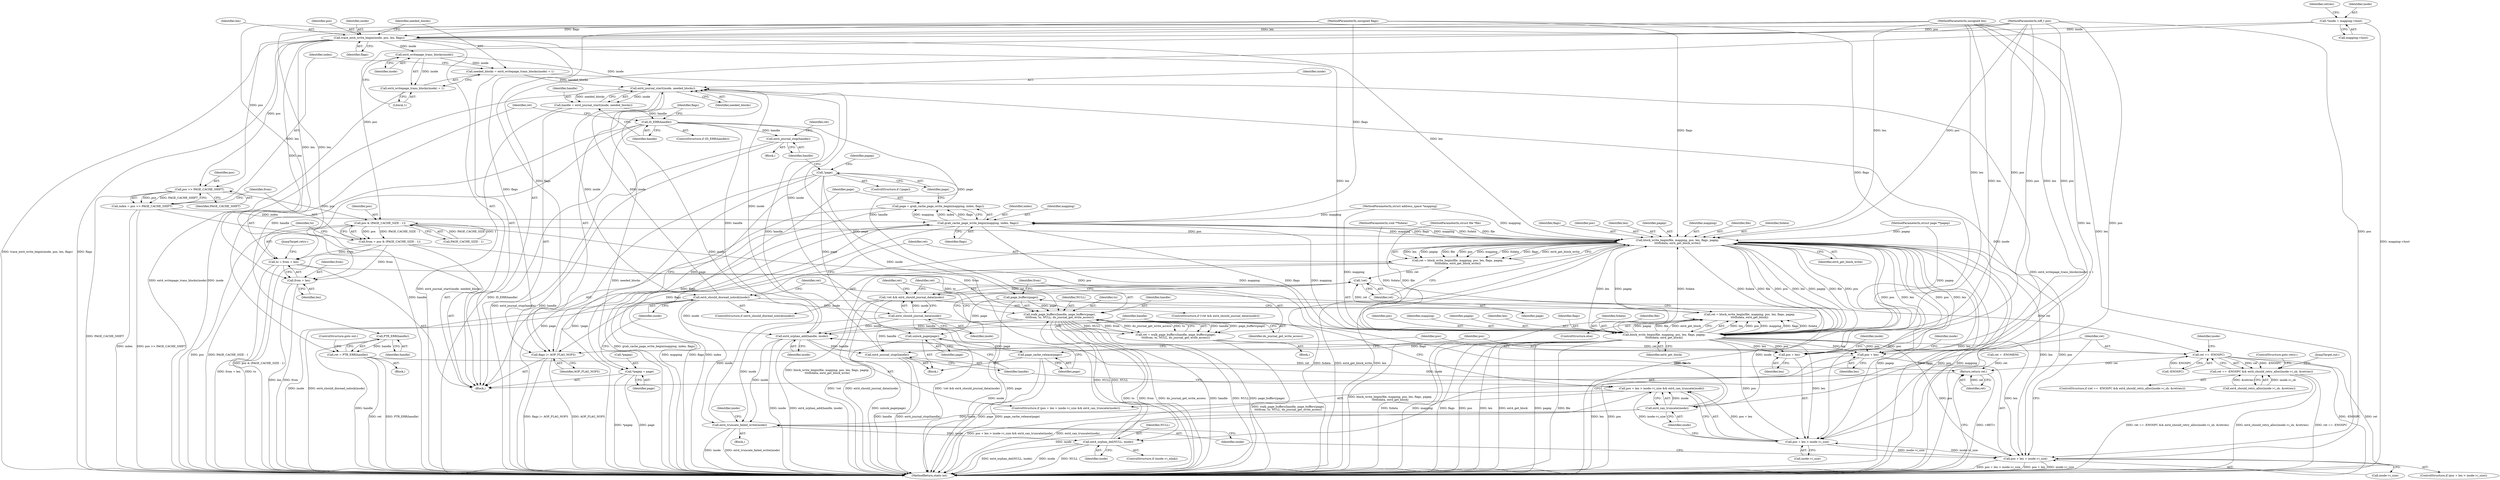 digraph "0_linux_744692dc059845b2a3022119871846e74d4f6e11_11@pointer" {
"1000114" [label="(Call,*inode = mapping->host)"];
"1000130" [label="(Call,trace_ext4_write_begin(inode, pos, len, flags))"];
"1000138" [label="(Call,ext4_writepage_trans_blocks(inode))"];
"1000135" [label="(Call,needed_blocks = ext4_writepage_trans_blocks(inode) + 1)"];
"1000161" [label="(Call,ext4_journal_start(inode, needed_blocks))"];
"1000159" [label="(Call,handle = ext4_journal_start(inode, needed_blocks))"];
"1000165" [label="(Call,IS_ERR(handle))"];
"1000170" [label="(Call,PTR_ERR(handle))"];
"1000168" [label="(Call,ret = PTR_ERR(handle))"];
"1000295" [label="(Return,return ret;)"];
"1000186" [label="(Call,ext4_journal_stop(handle))"];
"1000232" [label="(Call,walk_page_buffers(handle, page_buffers(page),\n\t\t\t\tfrom, to, NULL, do_journal_get_write_access))"];
"1000230" [label="(Call,ret = walk_page_buffers(handle, page_buffers(page),\n\t\t\t\tfrom, to, NULL, do_journal_get_write_access))"];
"1000283" [label="(Call,ret == -ENOSPC)"];
"1000282" [label="(Call,ret == -ENOSPC && ext4_should_retry_alloc(inode->i_sb, &retries))"];
"1000258" [label="(Call,ext4_orphan_add(handle, inode))"];
"1000261" [label="(Call,ext4_journal_stop(handle))"];
"1000272" [label="(Call,ext4_truncate_failed_write(inode))"];
"1000278" [label="(Call,ext4_orphan_del(NULL, inode))"];
"1000198" [label="(Call,ext4_should_dioread_nolock(inode))"];
"1000227" [label="(Call,ext4_should_journal_data(inode))"];
"1000224" [label="(Call,!ret && ext4_should_journal_data(inode))"];
"1000256" [label="(Call,ext4_can_truncate(inode))"];
"1000248" [label="(Call,pos + len > inode->i_size && ext4_can_truncate(inode))"];
"1000137" [label="(Call,ext4_writepage_trans_blocks(inode) + 1)"];
"1000143" [label="(Call,pos >> PAGE_CACHE_SHIFT)"];
"1000141" [label="(Call,index = pos >> PAGE_CACHE_SHIFT)"];
"1000178" [label="(Call,grab_cache_page_write_begin(mapping, index, flags))"];
"1000176" [label="(Call,page = grab_cache_page_write_begin(mapping, index, flags))"];
"1000183" [label="(Call,!page)"];
"1000193" [label="(Call,*pagep = page)"];
"1000234" [label="(Call,page_buffers(page))"];
"1000243" [label="(Call,unlock_page(page))"];
"1000245" [label="(Call,page_cache_release(page))"];
"1000202" [label="(Call,block_write_begin(file, mapping, pos, len, flags, pagep,\n\t\t\t\tfsdata, ext4_get_block_write))"];
"1000173" [label="(Call,flags |= AOP_FLAG_NOFS)"];
"1000200" [label="(Call,ret = block_write_begin(file, mapping, pos, len, flags, pagep,\n\t\t\t\tfsdata, ext4_get_block_write))"];
"1000225" [label="(Call,!ret)"];
"1000214" [label="(Call,block_write_begin(file, mapping, pos, len, flags, pagep,\n\t\t\t\tfsdata, ext4_get_block))"];
"1000212" [label="(Call,ret = block_write_begin(file, mapping, pos, len, flags, pagep,\n\t\t\t\tfsdata, ext4_get_block))"];
"1000249" [label="(Call,pos + len > inode->i_size)"];
"1000264" [label="(Call,pos + len > inode->i_size)"];
"1000250" [label="(Call,pos + len)"];
"1000265" [label="(Call,pos + len)"];
"1000148" [label="(Call,pos & (PAGE_CACHE_SIZE - 1))"];
"1000146" [label="(Call,from = pos & (PAGE_CACHE_SIZE - 1))"];
"1000153" [label="(Call,to = from + len)"];
"1000155" [label="(Call,from + len)"];
"1000227" [label="(Call,ext4_should_journal_data(inode))"];
"1000133" [label="(Identifier,len)"];
"1000283" [label="(Call,ret == -ENOSPC)"];
"1000224" [label="(Call,!ret && ext4_should_journal_data(inode))"];
"1000204" [label="(Identifier,mapping)"];
"1000124" [label="(Identifier,retries)"];
"1000177" [label="(Identifier,page)"];
"1000241" [label="(Identifier,ret)"];
"1000226" [label="(Identifier,ret)"];
"1000137" [label="(Call,ext4_writepage_trans_blocks(inode) + 1)"];
"1000279" [label="(Identifier,NULL)"];
"1000134" [label="(Identifier,flags)"];
"1000252" [label="(Identifier,len)"];
"1000203" [label="(Identifier,file)"];
"1000264" [label="(Call,pos + len > inode->i_size)"];
"1000166" [label="(Identifier,handle)"];
"1000257" [label="(Identifier,inode)"];
"1000187" [label="(Identifier,handle)"];
"1000250" [label="(Call,pos + len)"];
"1000272" [label="(Call,ext4_truncate_failed_write(inode))"];
"1000183" [label="(Call,!page)"];
"1000201" [label="(Identifier,ret)"];
"1000213" [label="(Identifier,ret)"];
"1000233" [label="(Identifier,handle)"];
"1000135" [label="(Call,needed_blocks = ext4_writepage_trans_blocks(inode) + 1)"];
"1000139" [label="(Identifier,inode)"];
"1000260" [label="(Identifier,inode)"];
"1000175" [label="(Identifier,AOP_FLAG_NOFS)"];
"1000180" [label="(Identifier,index)"];
"1000297" [label="(MethodReturn,static int)"];
"1000109" [label="(MethodParameterIn,unsigned flags)"];
"1000132" [label="(Identifier,pos)"];
"1000268" [label="(Call,inode->i_size)"];
"1000225" [label="(Call,!ret)"];
"1000188" [label="(Call,ret = -ENOMEM)"];
"1000172" [label="(ControlStructure,goto out;)"];
"1000246" [label="(Identifier,page)"];
"1000179" [label="(Identifier,mapping)"];
"1000181" [label="(Identifier,flags)"];
"1000131" [label="(Identifier,inode)"];
"1000222" [label="(Identifier,ext4_get_block)"];
"1000185" [label="(Block,)"];
"1000199" [label="(Identifier,inode)"];
"1000165" [label="(Call,IS_ERR(handle))"];
"1000209" [label="(Identifier,fsdata)"];
"1000116" [label="(Call,mapping->host)"];
"1000173" [label="(Call,flags |= AOP_FLAG_NOFS)"];
"1000258" [label="(Call,ext4_orphan_add(handle, inode))"];
"1000194" [label="(Call,*pagep)"];
"1000265" [label="(Call,pos + len)"];
"1000168" [label="(Call,ret = PTR_ERR(handle))"];
"1000253" [label="(Call,inode->i_size)"];
"1000115" [label="(Identifier,inode)"];
"1000212" [label="(Call,ret = block_write_begin(file, mapping, pos, len, flags, pagep,\n\t\t\t\tfsdata, ext4_get_block))"];
"1000230" [label="(Call,ret = walk_page_buffers(handle, page_buffers(page),\n\t\t\t\tfrom, to, NULL, do_journal_get_write_access))"];
"1000159" [label="(Call,handle = ext4_journal_start(inode, needed_blocks))"];
"1000198" [label="(Call,ext4_should_dioread_nolock(inode))"];
"1000140" [label="(Literal,1)"];
"1000261" [label="(Call,ext4_journal_stop(handle))"];
"1000105" [label="(MethodParameterIn,struct file *file)"];
"1000162" [label="(Identifier,inode)"];
"1000217" [label="(Identifier,pos)"];
"1000138" [label="(Call,ext4_writepage_trans_blocks(inode))"];
"1000157" [label="(Identifier,len)"];
"1000144" [label="(Identifier,pos)"];
"1000229" [label="(Block,)"];
"1000259" [label="(Identifier,handle)"];
"1000189" [label="(Identifier,ret)"];
"1000107" [label="(MethodParameterIn,loff_t pos)"];
"1000235" [label="(Identifier,page)"];
"1000284" [label="(Identifier,ret)"];
"1000242" [label="(Block,)"];
"1000245" [label="(Call,page_cache_release(page))"];
"1000282" [label="(Call,ret == -ENOSPC && ext4_should_retry_alloc(inode->i_sb, &retries))"];
"1000148" [label="(Call,pos & (PAGE_CACHE_SIZE - 1))"];
"1000228" [label="(Identifier,inode)"];
"1000153" [label="(Call,to = from + len)"];
"1000287" [label="(Call,ext4_should_retry_alloc(inode->i_sb, &retries))"];
"1000232" [label="(Call,walk_page_buffers(handle, page_buffers(page),\n\t\t\t\tfrom, to, NULL, do_journal_get_write_access))"];
"1000154" [label="(Identifier,to)"];
"1000216" [label="(Identifier,mapping)"];
"1000169" [label="(Identifier,ret)"];
"1000263" [label="(ControlStructure,if (pos + len > inode->i_size))"];
"1000143" [label="(Call,pos >> PAGE_CACHE_SHIFT)"];
"1000161" [label="(Call,ext4_journal_start(inode, needed_blocks))"];
"1000267" [label="(Identifier,len)"];
"1000254" [label="(Identifier,inode)"];
"1000114" [label="(Call,*inode = mapping->host)"];
"1000285" [label="(Call,-ENOSPC)"];
"1000141" [label="(Call,index = pos >> PAGE_CACHE_SHIFT)"];
"1000200" [label="(Call,ret = block_write_begin(file, mapping, pos, len, flags, pagep,\n\t\t\t\tfsdata, ext4_get_block_write))"];
"1000186" [label="(Call,ext4_journal_stop(handle))"];
"1000184" [label="(Identifier,page)"];
"1000195" [label="(Identifier,pagep)"];
"1000155" [label="(Call,from + len)"];
"1000142" [label="(Identifier,index)"];
"1000110" [label="(MethodParameterIn,struct page **pagep)"];
"1000269" [label="(Identifier,inode)"];
"1000266" [label="(Identifier,pos)"];
"1000211" [label="(ControlStructure,else)"];
"1000234" [label="(Call,page_buffers(page))"];
"1000108" [label="(MethodParameterIn,unsigned len)"];
"1000197" [label="(ControlStructure,if (ext4_should_dioread_nolock(inode)))"];
"1000248" [label="(Call,pos + len > inode->i_size && ext4_can_truncate(inode))"];
"1000244" [label="(Identifier,page)"];
"1000176" [label="(Call,page = grab_cache_page_write_begin(mapping, index, flags))"];
"1000170" [label="(Call,PTR_ERR(handle))"];
"1000146" [label="(Call,from = pos & (PAGE_CACHE_SIZE - 1))"];
"1000112" [label="(Block,)"];
"1000158" [label="(JumpTarget,retry:)"];
"1000196" [label="(Identifier,page)"];
"1000271" [label="(Block,)"];
"1000163" [label="(Identifier,needed_blocks)"];
"1000238" [label="(Identifier,NULL)"];
"1000149" [label="(Identifier,pos)"];
"1000293" [label="(ControlStructure,goto retry;)"];
"1000223" [label="(ControlStructure,if (!ret && ext4_should_journal_data(inode)))"];
"1000147" [label="(Identifier,from)"];
"1000193" [label="(Call,*pagep = page)"];
"1000276" [label="(Identifier,inode)"];
"1000207" [label="(Identifier,flags)"];
"1000262" [label="(Identifier,handle)"];
"1000294" [label="(JumpTarget,out:)"];
"1000289" [label="(Identifier,inode)"];
"1000239" [label="(Identifier,do_journal_get_write_access)"];
"1000156" [label="(Identifier,from)"];
"1000280" [label="(Identifier,inode)"];
"1000220" [label="(Identifier,pagep)"];
"1000150" [label="(Call,PAGE_CACHE_SIZE - 1)"];
"1000218" [label="(Identifier,len)"];
"1000210" [label="(Identifier,ext4_get_block_write)"];
"1000295" [label="(Return,return ret;)"];
"1000296" [label="(Identifier,ret)"];
"1000247" [label="(ControlStructure,if (pos + len > inode->i_size && ext4_can_truncate(inode)))"];
"1000164" [label="(ControlStructure,if (IS_ERR(handle)))"];
"1000174" [label="(Identifier,flags)"];
"1000182" [label="(ControlStructure,if (!page))"];
"1000251" [label="(Identifier,pos)"];
"1000256" [label="(Call,ext4_can_truncate(inode))"];
"1000219" [label="(Identifier,flags)"];
"1000145" [label="(Identifier,PAGE_CACHE_SHIFT)"];
"1000171" [label="(Identifier,handle)"];
"1000214" [label="(Call,block_write_begin(file, mapping, pos, len, flags, pagep,\n\t\t\t\tfsdata, ext4_get_block))"];
"1000178" [label="(Call,grab_cache_page_write_begin(mapping, index, flags))"];
"1000130" [label="(Call,trace_ext4_write_begin(inode, pos, len, flags))"];
"1000281" [label="(ControlStructure,if (ret == -ENOSPC && ext4_should_retry_alloc(inode->i_sb, &retries)))"];
"1000205" [label="(Identifier,pos)"];
"1000236" [label="(Identifier,from)"];
"1000249" [label="(Call,pos + len > inode->i_size)"];
"1000273" [label="(Identifier,inode)"];
"1000106" [label="(MethodParameterIn,struct address_space *mapping)"];
"1000111" [label="(MethodParameterIn,void **fsdata)"];
"1000231" [label="(Identifier,ret)"];
"1000221" [label="(Identifier,fsdata)"];
"1000215" [label="(Identifier,file)"];
"1000237" [label="(Identifier,to)"];
"1000206" [label="(Identifier,len)"];
"1000243" [label="(Call,unlock_page(page))"];
"1000208" [label="(Identifier,pagep)"];
"1000278" [label="(Call,ext4_orphan_del(NULL, inode))"];
"1000160" [label="(Identifier,handle)"];
"1000202" [label="(Call,block_write_begin(file, mapping, pos, len, flags, pagep,\n\t\t\t\tfsdata, ext4_get_block_write))"];
"1000167" [label="(Block,)"];
"1000274" [label="(ControlStructure,if (inode->i_nlink))"];
"1000136" [label="(Identifier,needed_blocks)"];
"1000114" -> "1000112"  [label="AST: "];
"1000114" -> "1000116"  [label="CFG: "];
"1000115" -> "1000114"  [label="AST: "];
"1000116" -> "1000114"  [label="AST: "];
"1000124" -> "1000114"  [label="CFG: "];
"1000114" -> "1000297"  [label="DDG: mapping->host"];
"1000114" -> "1000130"  [label="DDG: inode"];
"1000130" -> "1000112"  [label="AST: "];
"1000130" -> "1000134"  [label="CFG: "];
"1000131" -> "1000130"  [label="AST: "];
"1000132" -> "1000130"  [label="AST: "];
"1000133" -> "1000130"  [label="AST: "];
"1000134" -> "1000130"  [label="AST: "];
"1000136" -> "1000130"  [label="CFG: "];
"1000130" -> "1000297"  [label="DDG: trace_ext4_write_begin(inode, pos, len, flags)"];
"1000130" -> "1000297"  [label="DDG: flags"];
"1000107" -> "1000130"  [label="DDG: pos"];
"1000108" -> "1000130"  [label="DDG: len"];
"1000109" -> "1000130"  [label="DDG: flags"];
"1000130" -> "1000138"  [label="DDG: inode"];
"1000130" -> "1000143"  [label="DDG: pos"];
"1000130" -> "1000153"  [label="DDG: len"];
"1000130" -> "1000155"  [label="DDG: len"];
"1000130" -> "1000173"  [label="DDG: flags"];
"1000130" -> "1000202"  [label="DDG: len"];
"1000130" -> "1000214"  [label="DDG: len"];
"1000138" -> "1000137"  [label="AST: "];
"1000138" -> "1000139"  [label="CFG: "];
"1000139" -> "1000138"  [label="AST: "];
"1000140" -> "1000138"  [label="CFG: "];
"1000138" -> "1000135"  [label="DDG: inode"];
"1000138" -> "1000137"  [label="DDG: inode"];
"1000138" -> "1000161"  [label="DDG: inode"];
"1000135" -> "1000112"  [label="AST: "];
"1000135" -> "1000137"  [label="CFG: "];
"1000136" -> "1000135"  [label="AST: "];
"1000137" -> "1000135"  [label="AST: "];
"1000142" -> "1000135"  [label="CFG: "];
"1000135" -> "1000297"  [label="DDG: ext4_writepage_trans_blocks(inode) + 1"];
"1000135" -> "1000161"  [label="DDG: needed_blocks"];
"1000161" -> "1000159"  [label="AST: "];
"1000161" -> "1000163"  [label="CFG: "];
"1000162" -> "1000161"  [label="AST: "];
"1000163" -> "1000161"  [label="AST: "];
"1000159" -> "1000161"  [label="CFG: "];
"1000161" -> "1000297"  [label="DDG: needed_blocks"];
"1000161" -> "1000297"  [label="DDG: inode"];
"1000161" -> "1000159"  [label="DDG: inode"];
"1000161" -> "1000159"  [label="DDG: needed_blocks"];
"1000258" -> "1000161"  [label="DDG: inode"];
"1000278" -> "1000161"  [label="DDG: inode"];
"1000227" -> "1000161"  [label="DDG: inode"];
"1000256" -> "1000161"  [label="DDG: inode"];
"1000198" -> "1000161"  [label="DDG: inode"];
"1000272" -> "1000161"  [label="DDG: inode"];
"1000161" -> "1000198"  [label="DDG: inode"];
"1000159" -> "1000112"  [label="AST: "];
"1000160" -> "1000159"  [label="AST: "];
"1000166" -> "1000159"  [label="CFG: "];
"1000159" -> "1000297"  [label="DDG: ext4_journal_start(inode, needed_blocks)"];
"1000159" -> "1000165"  [label="DDG: handle"];
"1000165" -> "1000164"  [label="AST: "];
"1000165" -> "1000166"  [label="CFG: "];
"1000166" -> "1000165"  [label="AST: "];
"1000169" -> "1000165"  [label="CFG: "];
"1000174" -> "1000165"  [label="CFG: "];
"1000165" -> "1000297"  [label="DDG: handle"];
"1000165" -> "1000297"  [label="DDG: IS_ERR(handle)"];
"1000165" -> "1000170"  [label="DDG: handle"];
"1000165" -> "1000186"  [label="DDG: handle"];
"1000165" -> "1000232"  [label="DDG: handle"];
"1000165" -> "1000258"  [label="DDG: handle"];
"1000165" -> "1000261"  [label="DDG: handle"];
"1000170" -> "1000168"  [label="AST: "];
"1000170" -> "1000171"  [label="CFG: "];
"1000171" -> "1000170"  [label="AST: "];
"1000168" -> "1000170"  [label="CFG: "];
"1000170" -> "1000297"  [label="DDG: handle"];
"1000170" -> "1000168"  [label="DDG: handle"];
"1000168" -> "1000167"  [label="AST: "];
"1000169" -> "1000168"  [label="AST: "];
"1000172" -> "1000168"  [label="CFG: "];
"1000168" -> "1000297"  [label="DDG: ret"];
"1000168" -> "1000297"  [label="DDG: PTR_ERR(handle)"];
"1000168" -> "1000295"  [label="DDG: ret"];
"1000295" -> "1000112"  [label="AST: "];
"1000295" -> "1000296"  [label="CFG: "];
"1000296" -> "1000295"  [label="AST: "];
"1000297" -> "1000295"  [label="CFG: "];
"1000295" -> "1000297"  [label="DDG: <RET>"];
"1000296" -> "1000295"  [label="DDG: ret"];
"1000283" -> "1000295"  [label="DDG: ret"];
"1000188" -> "1000295"  [label="DDG: ret"];
"1000186" -> "1000185"  [label="AST: "];
"1000186" -> "1000187"  [label="CFG: "];
"1000187" -> "1000186"  [label="AST: "];
"1000189" -> "1000186"  [label="CFG: "];
"1000186" -> "1000297"  [label="DDG: ext4_journal_stop(handle)"];
"1000186" -> "1000297"  [label="DDG: handle"];
"1000232" -> "1000230"  [label="AST: "];
"1000232" -> "1000239"  [label="CFG: "];
"1000233" -> "1000232"  [label="AST: "];
"1000234" -> "1000232"  [label="AST: "];
"1000236" -> "1000232"  [label="AST: "];
"1000237" -> "1000232"  [label="AST: "];
"1000238" -> "1000232"  [label="AST: "];
"1000239" -> "1000232"  [label="AST: "];
"1000230" -> "1000232"  [label="CFG: "];
"1000232" -> "1000297"  [label="DDG: to"];
"1000232" -> "1000297"  [label="DDG: from"];
"1000232" -> "1000297"  [label="DDG: do_journal_get_write_access"];
"1000232" -> "1000297"  [label="DDG: handle"];
"1000232" -> "1000297"  [label="DDG: NULL"];
"1000232" -> "1000297"  [label="DDG: page_buffers(page)"];
"1000232" -> "1000230"  [label="DDG: handle"];
"1000232" -> "1000230"  [label="DDG: page_buffers(page)"];
"1000232" -> "1000230"  [label="DDG: NULL"];
"1000232" -> "1000230"  [label="DDG: from"];
"1000232" -> "1000230"  [label="DDG: do_journal_get_write_access"];
"1000232" -> "1000230"  [label="DDG: to"];
"1000234" -> "1000232"  [label="DDG: page"];
"1000146" -> "1000232"  [label="DDG: from"];
"1000153" -> "1000232"  [label="DDG: to"];
"1000278" -> "1000232"  [label="DDG: NULL"];
"1000232" -> "1000258"  [label="DDG: handle"];
"1000232" -> "1000261"  [label="DDG: handle"];
"1000232" -> "1000278"  [label="DDG: NULL"];
"1000230" -> "1000229"  [label="AST: "];
"1000231" -> "1000230"  [label="AST: "];
"1000241" -> "1000230"  [label="CFG: "];
"1000230" -> "1000297"  [label="DDG: walk_page_buffers(handle, page_buffers(page),\n\t\t\t\tfrom, to, NULL, do_journal_get_write_access)"];
"1000230" -> "1000283"  [label="DDG: ret"];
"1000283" -> "1000282"  [label="AST: "];
"1000283" -> "1000285"  [label="CFG: "];
"1000284" -> "1000283"  [label="AST: "];
"1000285" -> "1000283"  [label="AST: "];
"1000289" -> "1000283"  [label="CFG: "];
"1000282" -> "1000283"  [label="CFG: "];
"1000283" -> "1000297"  [label="DDG: -ENOSPC"];
"1000283" -> "1000297"  [label="DDG: ret"];
"1000283" -> "1000282"  [label="DDG: ret"];
"1000283" -> "1000282"  [label="DDG: -ENOSPC"];
"1000225" -> "1000283"  [label="DDG: ret"];
"1000285" -> "1000283"  [label="DDG: ENOSPC"];
"1000282" -> "1000281"  [label="AST: "];
"1000282" -> "1000287"  [label="CFG: "];
"1000287" -> "1000282"  [label="AST: "];
"1000293" -> "1000282"  [label="CFG: "];
"1000294" -> "1000282"  [label="CFG: "];
"1000282" -> "1000297"  [label="DDG: ret == -ENOSPC && ext4_should_retry_alloc(inode->i_sb, &retries)"];
"1000282" -> "1000297"  [label="DDG: ext4_should_retry_alloc(inode->i_sb, &retries)"];
"1000282" -> "1000297"  [label="DDG: ret == -ENOSPC"];
"1000287" -> "1000282"  [label="DDG: inode->i_sb"];
"1000287" -> "1000282"  [label="DDG: &retries"];
"1000258" -> "1000247"  [label="AST: "];
"1000258" -> "1000260"  [label="CFG: "];
"1000259" -> "1000258"  [label="AST: "];
"1000260" -> "1000258"  [label="AST: "];
"1000262" -> "1000258"  [label="CFG: "];
"1000258" -> "1000297"  [label="DDG: inode"];
"1000258" -> "1000297"  [label="DDG: ext4_orphan_add(handle, inode)"];
"1000227" -> "1000258"  [label="DDG: inode"];
"1000198" -> "1000258"  [label="DDG: inode"];
"1000256" -> "1000258"  [label="DDG: inode"];
"1000258" -> "1000261"  [label="DDG: handle"];
"1000258" -> "1000272"  [label="DDG: inode"];
"1000261" -> "1000242"  [label="AST: "];
"1000261" -> "1000262"  [label="CFG: "];
"1000262" -> "1000261"  [label="AST: "];
"1000266" -> "1000261"  [label="CFG: "];
"1000261" -> "1000297"  [label="DDG: handle"];
"1000261" -> "1000297"  [label="DDG: ext4_journal_stop(handle)"];
"1000272" -> "1000271"  [label="AST: "];
"1000272" -> "1000273"  [label="CFG: "];
"1000273" -> "1000272"  [label="AST: "];
"1000276" -> "1000272"  [label="CFG: "];
"1000272" -> "1000297"  [label="DDG: inode"];
"1000272" -> "1000297"  [label="DDG: ext4_truncate_failed_write(inode)"];
"1000227" -> "1000272"  [label="DDG: inode"];
"1000198" -> "1000272"  [label="DDG: inode"];
"1000256" -> "1000272"  [label="DDG: inode"];
"1000272" -> "1000278"  [label="DDG: inode"];
"1000278" -> "1000274"  [label="AST: "];
"1000278" -> "1000280"  [label="CFG: "];
"1000279" -> "1000278"  [label="AST: "];
"1000280" -> "1000278"  [label="AST: "];
"1000284" -> "1000278"  [label="CFG: "];
"1000278" -> "1000297"  [label="DDG: ext4_orphan_del(NULL, inode)"];
"1000278" -> "1000297"  [label="DDG: inode"];
"1000278" -> "1000297"  [label="DDG: NULL"];
"1000198" -> "1000197"  [label="AST: "];
"1000198" -> "1000199"  [label="CFG: "];
"1000199" -> "1000198"  [label="AST: "];
"1000201" -> "1000198"  [label="CFG: "];
"1000213" -> "1000198"  [label="CFG: "];
"1000198" -> "1000297"  [label="DDG: inode"];
"1000198" -> "1000297"  [label="DDG: ext4_should_dioread_nolock(inode)"];
"1000198" -> "1000227"  [label="DDG: inode"];
"1000198" -> "1000256"  [label="DDG: inode"];
"1000227" -> "1000224"  [label="AST: "];
"1000227" -> "1000228"  [label="CFG: "];
"1000228" -> "1000227"  [label="AST: "];
"1000224" -> "1000227"  [label="CFG: "];
"1000227" -> "1000297"  [label="DDG: inode"];
"1000227" -> "1000224"  [label="DDG: inode"];
"1000227" -> "1000256"  [label="DDG: inode"];
"1000224" -> "1000223"  [label="AST: "];
"1000224" -> "1000225"  [label="CFG: "];
"1000225" -> "1000224"  [label="AST: "];
"1000231" -> "1000224"  [label="CFG: "];
"1000241" -> "1000224"  [label="CFG: "];
"1000224" -> "1000297"  [label="DDG: !ret"];
"1000224" -> "1000297"  [label="DDG: ext4_should_journal_data(inode)"];
"1000224" -> "1000297"  [label="DDG: !ret && ext4_should_journal_data(inode)"];
"1000225" -> "1000224"  [label="DDG: ret"];
"1000256" -> "1000248"  [label="AST: "];
"1000256" -> "1000257"  [label="CFG: "];
"1000257" -> "1000256"  [label="AST: "];
"1000248" -> "1000256"  [label="CFG: "];
"1000256" -> "1000297"  [label="DDG: inode"];
"1000256" -> "1000248"  [label="DDG: inode"];
"1000248" -> "1000247"  [label="AST: "];
"1000248" -> "1000249"  [label="CFG: "];
"1000249" -> "1000248"  [label="AST: "];
"1000259" -> "1000248"  [label="CFG: "];
"1000262" -> "1000248"  [label="CFG: "];
"1000248" -> "1000297"  [label="DDG: pos + len > inode->i_size && ext4_can_truncate(inode)"];
"1000248" -> "1000297"  [label="DDG: ext4_can_truncate(inode)"];
"1000249" -> "1000248"  [label="DDG: pos + len"];
"1000249" -> "1000248"  [label="DDG: inode->i_size"];
"1000137" -> "1000140"  [label="CFG: "];
"1000140" -> "1000137"  [label="AST: "];
"1000137" -> "1000297"  [label="DDG: ext4_writepage_trans_blocks(inode)"];
"1000143" -> "1000141"  [label="AST: "];
"1000143" -> "1000145"  [label="CFG: "];
"1000144" -> "1000143"  [label="AST: "];
"1000145" -> "1000143"  [label="AST: "];
"1000141" -> "1000143"  [label="CFG: "];
"1000143" -> "1000297"  [label="DDG: PAGE_CACHE_SHIFT"];
"1000143" -> "1000141"  [label="DDG: pos"];
"1000143" -> "1000141"  [label="DDG: PAGE_CACHE_SHIFT"];
"1000107" -> "1000143"  [label="DDG: pos"];
"1000143" -> "1000148"  [label="DDG: pos"];
"1000141" -> "1000112"  [label="AST: "];
"1000142" -> "1000141"  [label="AST: "];
"1000147" -> "1000141"  [label="CFG: "];
"1000141" -> "1000297"  [label="DDG: index"];
"1000141" -> "1000297"  [label="DDG: pos >> PAGE_CACHE_SHIFT"];
"1000141" -> "1000178"  [label="DDG: index"];
"1000178" -> "1000176"  [label="AST: "];
"1000178" -> "1000181"  [label="CFG: "];
"1000179" -> "1000178"  [label="AST: "];
"1000180" -> "1000178"  [label="AST: "];
"1000181" -> "1000178"  [label="AST: "];
"1000176" -> "1000178"  [label="CFG: "];
"1000178" -> "1000297"  [label="DDG: mapping"];
"1000178" -> "1000297"  [label="DDG: flags"];
"1000178" -> "1000297"  [label="DDG: index"];
"1000178" -> "1000176"  [label="DDG: mapping"];
"1000178" -> "1000176"  [label="DDG: index"];
"1000178" -> "1000176"  [label="DDG: flags"];
"1000214" -> "1000178"  [label="DDG: mapping"];
"1000202" -> "1000178"  [label="DDG: mapping"];
"1000106" -> "1000178"  [label="DDG: mapping"];
"1000173" -> "1000178"  [label="DDG: flags"];
"1000109" -> "1000178"  [label="DDG: flags"];
"1000178" -> "1000202"  [label="DDG: mapping"];
"1000178" -> "1000202"  [label="DDG: flags"];
"1000178" -> "1000214"  [label="DDG: mapping"];
"1000178" -> "1000214"  [label="DDG: flags"];
"1000176" -> "1000112"  [label="AST: "];
"1000177" -> "1000176"  [label="AST: "];
"1000184" -> "1000176"  [label="CFG: "];
"1000176" -> "1000297"  [label="DDG: grab_cache_page_write_begin(mapping, index, flags)"];
"1000176" -> "1000183"  [label="DDG: page"];
"1000183" -> "1000182"  [label="AST: "];
"1000183" -> "1000184"  [label="CFG: "];
"1000184" -> "1000183"  [label="AST: "];
"1000187" -> "1000183"  [label="CFG: "];
"1000195" -> "1000183"  [label="CFG: "];
"1000183" -> "1000297"  [label="DDG: page"];
"1000183" -> "1000297"  [label="DDG: !page"];
"1000183" -> "1000193"  [label="DDG: page"];
"1000183" -> "1000234"  [label="DDG: page"];
"1000183" -> "1000243"  [label="DDG: page"];
"1000193" -> "1000112"  [label="AST: "];
"1000193" -> "1000196"  [label="CFG: "];
"1000194" -> "1000193"  [label="AST: "];
"1000196" -> "1000193"  [label="AST: "];
"1000199" -> "1000193"  [label="CFG: "];
"1000193" -> "1000297"  [label="DDG: *pagep"];
"1000193" -> "1000297"  [label="DDG: page"];
"1000234" -> "1000235"  [label="CFG: "];
"1000235" -> "1000234"  [label="AST: "];
"1000236" -> "1000234"  [label="CFG: "];
"1000234" -> "1000297"  [label="DDG: page"];
"1000234" -> "1000243"  [label="DDG: page"];
"1000243" -> "1000242"  [label="AST: "];
"1000243" -> "1000244"  [label="CFG: "];
"1000244" -> "1000243"  [label="AST: "];
"1000246" -> "1000243"  [label="CFG: "];
"1000243" -> "1000297"  [label="DDG: unlock_page(page)"];
"1000243" -> "1000245"  [label="DDG: page"];
"1000245" -> "1000242"  [label="AST: "];
"1000245" -> "1000246"  [label="CFG: "];
"1000246" -> "1000245"  [label="AST: "];
"1000251" -> "1000245"  [label="CFG: "];
"1000245" -> "1000297"  [label="DDG: page_cache_release(page)"];
"1000245" -> "1000297"  [label="DDG: page"];
"1000202" -> "1000200"  [label="AST: "];
"1000202" -> "1000210"  [label="CFG: "];
"1000203" -> "1000202"  [label="AST: "];
"1000204" -> "1000202"  [label="AST: "];
"1000205" -> "1000202"  [label="AST: "];
"1000206" -> "1000202"  [label="AST: "];
"1000207" -> "1000202"  [label="AST: "];
"1000208" -> "1000202"  [label="AST: "];
"1000209" -> "1000202"  [label="AST: "];
"1000210" -> "1000202"  [label="AST: "];
"1000200" -> "1000202"  [label="CFG: "];
"1000202" -> "1000297"  [label="DDG: fsdata"];
"1000202" -> "1000297"  [label="DDG: ext4_get_block_write"];
"1000202" -> "1000297"  [label="DDG: len"];
"1000202" -> "1000297"  [label="DDG: file"];
"1000202" -> "1000297"  [label="DDG: pagep"];
"1000202" -> "1000297"  [label="DDG: flags"];
"1000202" -> "1000297"  [label="DDG: pos"];
"1000202" -> "1000297"  [label="DDG: mapping"];
"1000202" -> "1000173"  [label="DDG: flags"];
"1000202" -> "1000200"  [label="DDG: len"];
"1000202" -> "1000200"  [label="DDG: pagep"];
"1000202" -> "1000200"  [label="DDG: file"];
"1000202" -> "1000200"  [label="DDG: pos"];
"1000202" -> "1000200"  [label="DDG: mapping"];
"1000202" -> "1000200"  [label="DDG: fsdata"];
"1000202" -> "1000200"  [label="DDG: flags"];
"1000202" -> "1000200"  [label="DDG: ext4_get_block_write"];
"1000214" -> "1000202"  [label="DDG: file"];
"1000214" -> "1000202"  [label="DDG: pos"];
"1000214" -> "1000202"  [label="DDG: len"];
"1000214" -> "1000202"  [label="DDG: pagep"];
"1000214" -> "1000202"  [label="DDG: fsdata"];
"1000105" -> "1000202"  [label="DDG: file"];
"1000106" -> "1000202"  [label="DDG: mapping"];
"1000148" -> "1000202"  [label="DDG: pos"];
"1000107" -> "1000202"  [label="DDG: pos"];
"1000108" -> "1000202"  [label="DDG: len"];
"1000109" -> "1000202"  [label="DDG: flags"];
"1000110" -> "1000202"  [label="DDG: pagep"];
"1000111" -> "1000202"  [label="DDG: fsdata"];
"1000202" -> "1000214"  [label="DDG: file"];
"1000202" -> "1000214"  [label="DDG: pos"];
"1000202" -> "1000214"  [label="DDG: len"];
"1000202" -> "1000214"  [label="DDG: pagep"];
"1000202" -> "1000214"  [label="DDG: fsdata"];
"1000202" -> "1000249"  [label="DDG: pos"];
"1000202" -> "1000249"  [label="DDG: len"];
"1000202" -> "1000250"  [label="DDG: pos"];
"1000202" -> "1000250"  [label="DDG: len"];
"1000202" -> "1000264"  [label="DDG: pos"];
"1000202" -> "1000264"  [label="DDG: len"];
"1000202" -> "1000265"  [label="DDG: pos"];
"1000202" -> "1000265"  [label="DDG: len"];
"1000173" -> "1000112"  [label="AST: "];
"1000173" -> "1000175"  [label="CFG: "];
"1000174" -> "1000173"  [label="AST: "];
"1000175" -> "1000173"  [label="AST: "];
"1000177" -> "1000173"  [label="CFG: "];
"1000173" -> "1000297"  [label="DDG: flags |= AOP_FLAG_NOFS"];
"1000173" -> "1000297"  [label="DDG: AOP_FLAG_NOFS"];
"1000214" -> "1000173"  [label="DDG: flags"];
"1000109" -> "1000173"  [label="DDG: flags"];
"1000200" -> "1000197"  [label="AST: "];
"1000201" -> "1000200"  [label="AST: "];
"1000226" -> "1000200"  [label="CFG: "];
"1000200" -> "1000297"  [label="DDG: block_write_begin(file, mapping, pos, len, flags, pagep,\n\t\t\t\tfsdata, ext4_get_block_write)"];
"1000200" -> "1000225"  [label="DDG: ret"];
"1000225" -> "1000226"  [label="CFG: "];
"1000226" -> "1000225"  [label="AST: "];
"1000228" -> "1000225"  [label="CFG: "];
"1000212" -> "1000225"  [label="DDG: ret"];
"1000214" -> "1000212"  [label="AST: "];
"1000214" -> "1000222"  [label="CFG: "];
"1000215" -> "1000214"  [label="AST: "];
"1000216" -> "1000214"  [label="AST: "];
"1000217" -> "1000214"  [label="AST: "];
"1000218" -> "1000214"  [label="AST: "];
"1000219" -> "1000214"  [label="AST: "];
"1000220" -> "1000214"  [label="AST: "];
"1000221" -> "1000214"  [label="AST: "];
"1000222" -> "1000214"  [label="AST: "];
"1000212" -> "1000214"  [label="CFG: "];
"1000214" -> "1000297"  [label="DDG: fsdata"];
"1000214" -> "1000297"  [label="DDG: mapping"];
"1000214" -> "1000297"  [label="DDG: flags"];
"1000214" -> "1000297"  [label="DDG: pos"];
"1000214" -> "1000297"  [label="DDG: len"];
"1000214" -> "1000297"  [label="DDG: ext4_get_block"];
"1000214" -> "1000297"  [label="DDG: pagep"];
"1000214" -> "1000297"  [label="DDG: file"];
"1000214" -> "1000212"  [label="DDG: len"];
"1000214" -> "1000212"  [label="DDG: pos"];
"1000214" -> "1000212"  [label="DDG: mapping"];
"1000214" -> "1000212"  [label="DDG: flags"];
"1000214" -> "1000212"  [label="DDG: fsdata"];
"1000214" -> "1000212"  [label="DDG: pagep"];
"1000214" -> "1000212"  [label="DDG: file"];
"1000214" -> "1000212"  [label="DDG: ext4_get_block"];
"1000105" -> "1000214"  [label="DDG: file"];
"1000106" -> "1000214"  [label="DDG: mapping"];
"1000148" -> "1000214"  [label="DDG: pos"];
"1000107" -> "1000214"  [label="DDG: pos"];
"1000108" -> "1000214"  [label="DDG: len"];
"1000109" -> "1000214"  [label="DDG: flags"];
"1000110" -> "1000214"  [label="DDG: pagep"];
"1000111" -> "1000214"  [label="DDG: fsdata"];
"1000214" -> "1000249"  [label="DDG: pos"];
"1000214" -> "1000249"  [label="DDG: len"];
"1000214" -> "1000250"  [label="DDG: pos"];
"1000214" -> "1000250"  [label="DDG: len"];
"1000214" -> "1000264"  [label="DDG: pos"];
"1000214" -> "1000264"  [label="DDG: len"];
"1000214" -> "1000265"  [label="DDG: pos"];
"1000214" -> "1000265"  [label="DDG: len"];
"1000212" -> "1000211"  [label="AST: "];
"1000213" -> "1000212"  [label="AST: "];
"1000226" -> "1000212"  [label="CFG: "];
"1000212" -> "1000297"  [label="DDG: block_write_begin(file, mapping, pos, len, flags, pagep,\n\t\t\t\tfsdata, ext4_get_block)"];
"1000249" -> "1000253"  [label="CFG: "];
"1000250" -> "1000249"  [label="AST: "];
"1000253" -> "1000249"  [label="AST: "];
"1000257" -> "1000249"  [label="CFG: "];
"1000107" -> "1000249"  [label="DDG: pos"];
"1000108" -> "1000249"  [label="DDG: len"];
"1000264" -> "1000249"  [label="DDG: inode->i_size"];
"1000249" -> "1000264"  [label="DDG: inode->i_size"];
"1000264" -> "1000263"  [label="AST: "];
"1000264" -> "1000268"  [label="CFG: "];
"1000265" -> "1000264"  [label="AST: "];
"1000268" -> "1000264"  [label="AST: "];
"1000273" -> "1000264"  [label="CFG: "];
"1000284" -> "1000264"  [label="CFG: "];
"1000264" -> "1000297"  [label="DDG: pos + len"];
"1000264" -> "1000297"  [label="DDG: inode->i_size"];
"1000264" -> "1000297"  [label="DDG: pos + len > inode->i_size"];
"1000107" -> "1000264"  [label="DDG: pos"];
"1000108" -> "1000264"  [label="DDG: len"];
"1000250" -> "1000252"  [label="CFG: "];
"1000251" -> "1000250"  [label="AST: "];
"1000252" -> "1000250"  [label="AST: "];
"1000254" -> "1000250"  [label="CFG: "];
"1000107" -> "1000250"  [label="DDG: pos"];
"1000108" -> "1000250"  [label="DDG: len"];
"1000265" -> "1000267"  [label="CFG: "];
"1000266" -> "1000265"  [label="AST: "];
"1000267" -> "1000265"  [label="AST: "];
"1000269" -> "1000265"  [label="CFG: "];
"1000265" -> "1000297"  [label="DDG: len"];
"1000265" -> "1000297"  [label="DDG: pos"];
"1000107" -> "1000265"  [label="DDG: pos"];
"1000108" -> "1000265"  [label="DDG: len"];
"1000148" -> "1000146"  [label="AST: "];
"1000148" -> "1000150"  [label="CFG: "];
"1000149" -> "1000148"  [label="AST: "];
"1000150" -> "1000148"  [label="AST: "];
"1000146" -> "1000148"  [label="CFG: "];
"1000148" -> "1000297"  [label="DDG: pos"];
"1000148" -> "1000297"  [label="DDG: PAGE_CACHE_SIZE - 1"];
"1000148" -> "1000146"  [label="DDG: pos"];
"1000148" -> "1000146"  [label="DDG: PAGE_CACHE_SIZE - 1"];
"1000107" -> "1000148"  [label="DDG: pos"];
"1000150" -> "1000148"  [label="DDG: PAGE_CACHE_SIZE"];
"1000150" -> "1000148"  [label="DDG: 1"];
"1000146" -> "1000112"  [label="AST: "];
"1000147" -> "1000146"  [label="AST: "];
"1000154" -> "1000146"  [label="CFG: "];
"1000146" -> "1000297"  [label="DDG: pos & (PAGE_CACHE_SIZE - 1)"];
"1000146" -> "1000153"  [label="DDG: from"];
"1000146" -> "1000155"  [label="DDG: from"];
"1000153" -> "1000112"  [label="AST: "];
"1000153" -> "1000155"  [label="CFG: "];
"1000154" -> "1000153"  [label="AST: "];
"1000155" -> "1000153"  [label="AST: "];
"1000158" -> "1000153"  [label="CFG: "];
"1000153" -> "1000297"  [label="DDG: from + len"];
"1000153" -> "1000297"  [label="DDG: to"];
"1000108" -> "1000153"  [label="DDG: len"];
"1000155" -> "1000157"  [label="CFG: "];
"1000156" -> "1000155"  [label="AST: "];
"1000157" -> "1000155"  [label="AST: "];
"1000155" -> "1000297"  [label="DDG: len"];
"1000155" -> "1000297"  [label="DDG: from"];
"1000108" -> "1000155"  [label="DDG: len"];
}

